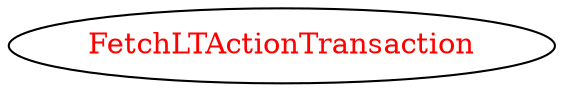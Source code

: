 digraph dependencyGraph {
 concentrate=true;
 ranksep="2.0";
 rankdir="LR"; 
 splines="ortho";
"FetchLTActionTransaction" [fontcolor="red"];
}